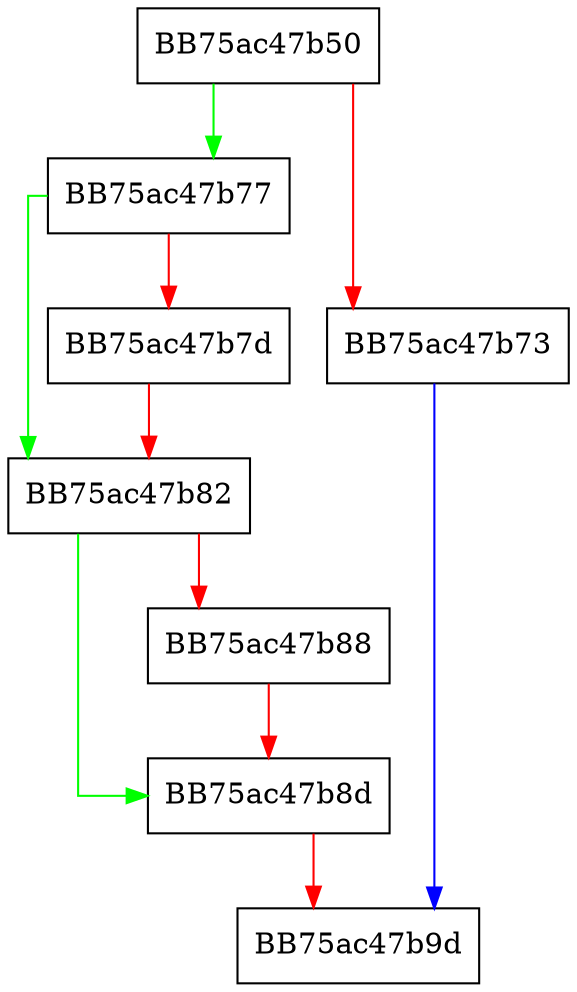 digraph Read {
  node [shape="box"];
  graph [splines=ortho];
  BB75ac47b50 -> BB75ac47b77 [color="green"];
  BB75ac47b50 -> BB75ac47b73 [color="red"];
  BB75ac47b73 -> BB75ac47b9d [color="blue"];
  BB75ac47b77 -> BB75ac47b82 [color="green"];
  BB75ac47b77 -> BB75ac47b7d [color="red"];
  BB75ac47b7d -> BB75ac47b82 [color="red"];
  BB75ac47b82 -> BB75ac47b8d [color="green"];
  BB75ac47b82 -> BB75ac47b88 [color="red"];
  BB75ac47b88 -> BB75ac47b8d [color="red"];
  BB75ac47b8d -> BB75ac47b9d [color="red"];
}